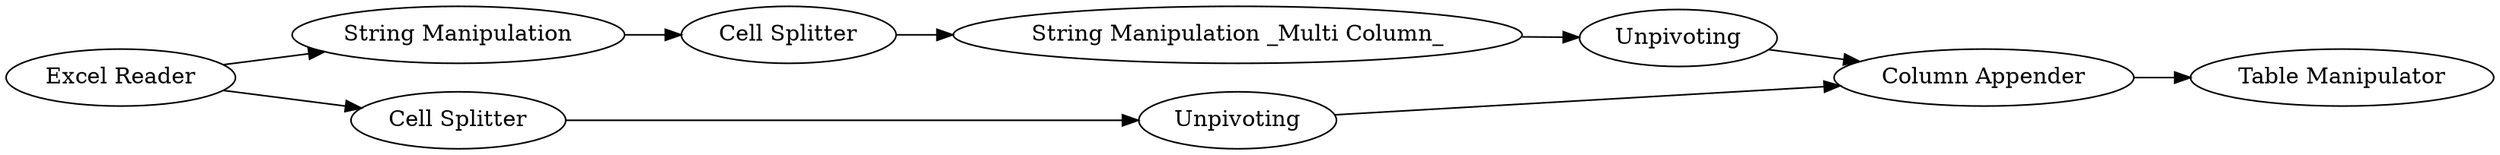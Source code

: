 digraph {
	20 -> 21
	24 -> 28
	20 -> 26
	23 -> 24
	28 -> 25
	26 -> 27
	21 -> 22
	27 -> 28
	22 -> 23
	24 [label=Unpivoting]
	27 [label=Unpivoting]
	20 [label="Excel Reader"]
	22 [label="Cell Splitter"]
	28 [label="Column Appender"]
	23 [label="String Manipulation _Multi Column_"]
	26 [label="Cell Splitter"]
	21 [label="String Manipulation"]
	25 [label="Table Manipulator"]
	rankdir=LR
}
